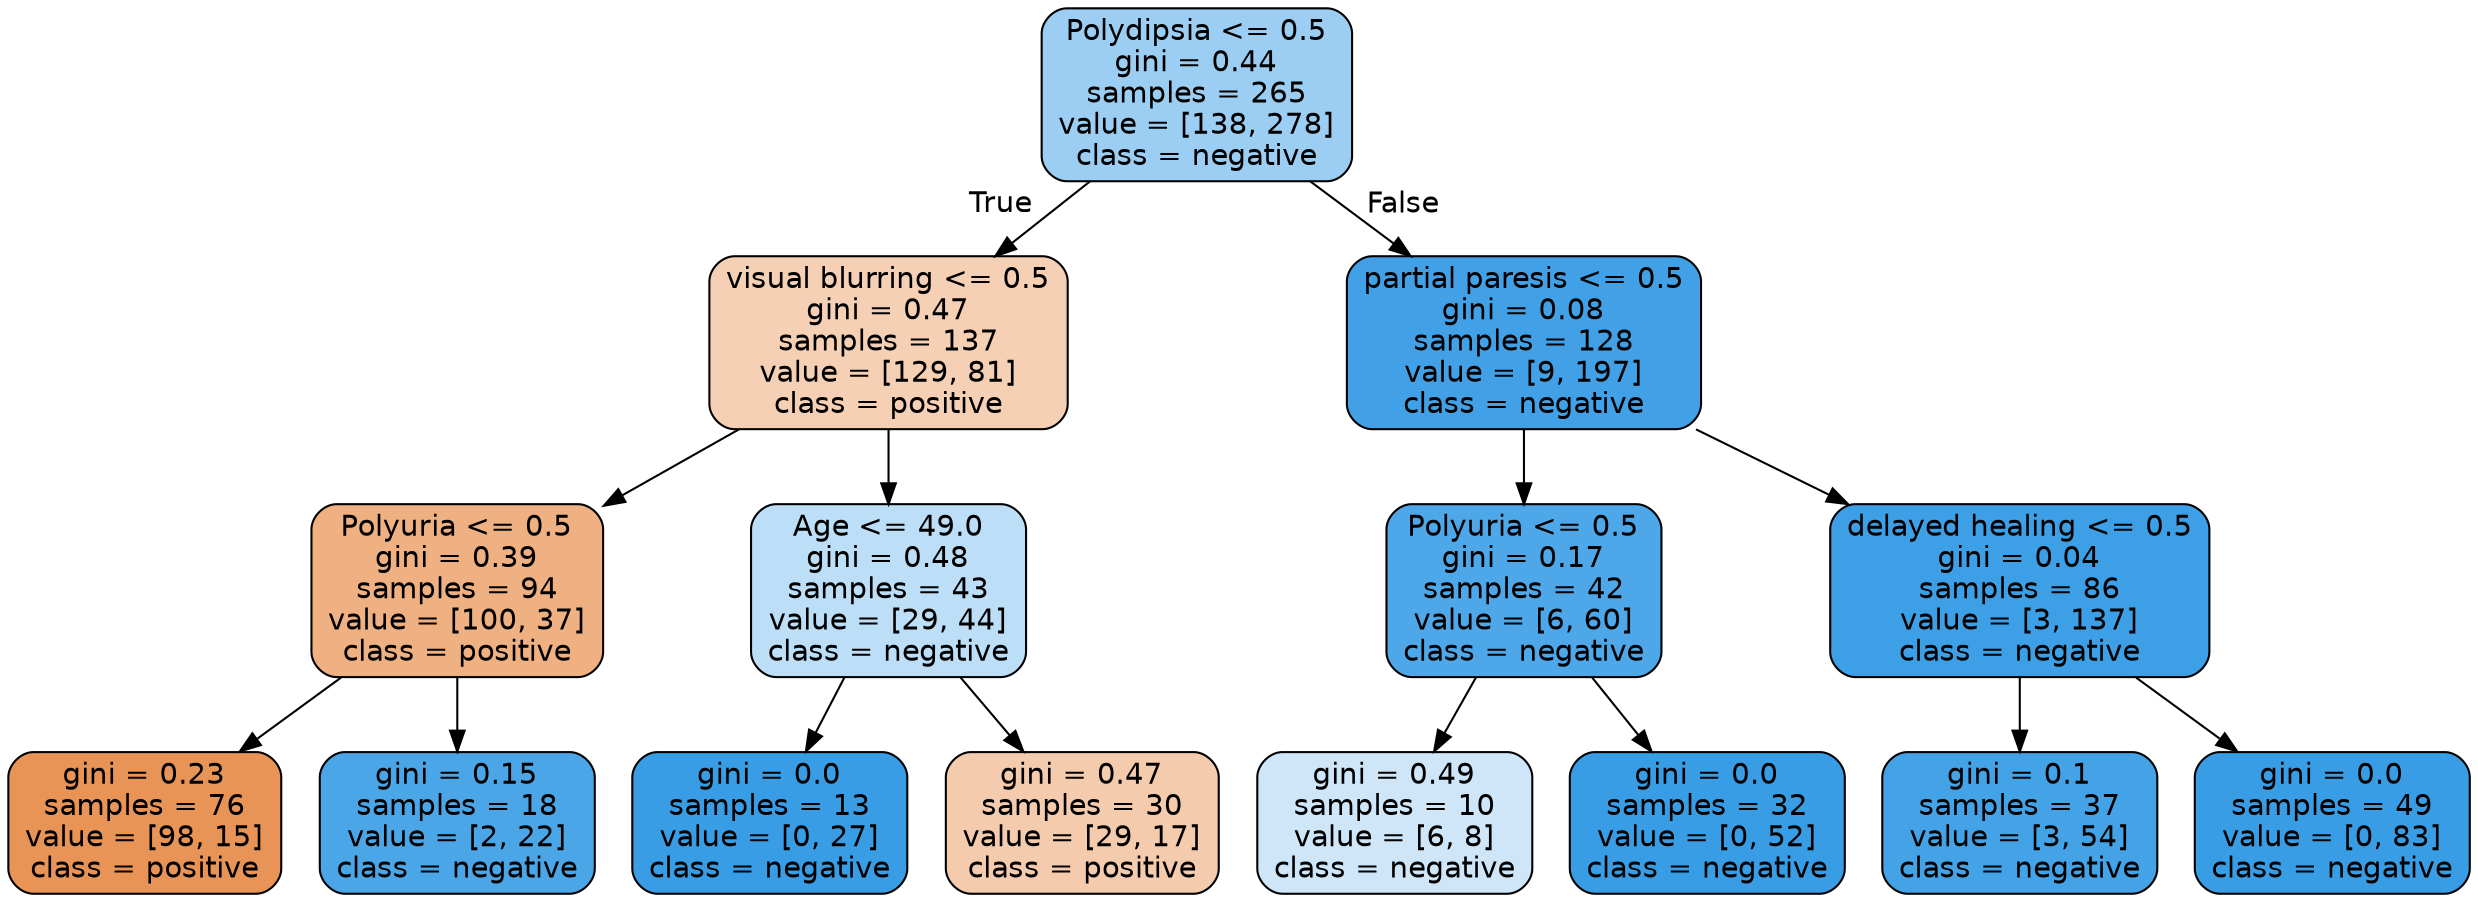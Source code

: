 digraph Tree {
node [shape=box, style="filled, rounded", color="black", fontname="helvetica"] ;
edge [fontname="helvetica"] ;
0 [label="Polydipsia <= 0.5\ngini = 0.44\nsamples = 265\nvalue = [138, 278]\nclass = negative", fillcolor="#9bcef2"] ;
1 [label="visual blurring <= 0.5\ngini = 0.47\nsamples = 137\nvalue = [129, 81]\nclass = positive", fillcolor="#f5d0b5"] ;
0 -> 1 [labeldistance=2.5, labelangle=45, headlabel="True"] ;
2 [label="Polyuria <= 0.5\ngini = 0.39\nsamples = 94\nvalue = [100, 37]\nclass = positive", fillcolor="#efb082"] ;
1 -> 2 ;
3 [label="gini = 0.23\nsamples = 76\nvalue = [98, 15]\nclass = positive", fillcolor="#e99457"] ;
2 -> 3 ;
4 [label="gini = 0.15\nsamples = 18\nvalue = [2, 22]\nclass = negative", fillcolor="#4ba6e7"] ;
2 -> 4 ;
5 [label="Age <= 49.0\ngini = 0.48\nsamples = 43\nvalue = [29, 44]\nclass = negative", fillcolor="#bcdef6"] ;
1 -> 5 ;
6 [label="gini = 0.0\nsamples = 13\nvalue = [0, 27]\nclass = negative", fillcolor="#399de5"] ;
5 -> 6 ;
7 [label="gini = 0.47\nsamples = 30\nvalue = [29, 17]\nclass = positive", fillcolor="#f4cbad"] ;
5 -> 7 ;
8 [label="partial paresis <= 0.5\ngini = 0.08\nsamples = 128\nvalue = [9, 197]\nclass = negative", fillcolor="#42a1e6"] ;
0 -> 8 [labeldistance=2.5, labelangle=-45, headlabel="False"] ;
9 [label="Polyuria <= 0.5\ngini = 0.17\nsamples = 42\nvalue = [6, 60]\nclass = negative", fillcolor="#4da7e8"] ;
8 -> 9 ;
10 [label="gini = 0.49\nsamples = 10\nvalue = [6, 8]\nclass = negative", fillcolor="#cee6f8"] ;
9 -> 10 ;
11 [label="gini = 0.0\nsamples = 32\nvalue = [0, 52]\nclass = negative", fillcolor="#399de5"] ;
9 -> 11 ;
12 [label="delayed healing <= 0.5\ngini = 0.04\nsamples = 86\nvalue = [3, 137]\nclass = negative", fillcolor="#3d9fe6"] ;
8 -> 12 ;
13 [label="gini = 0.1\nsamples = 37\nvalue = [3, 54]\nclass = negative", fillcolor="#44a2e6"] ;
12 -> 13 ;
14 [label="gini = 0.0\nsamples = 49\nvalue = [0, 83]\nclass = negative", fillcolor="#399de5"] ;
12 -> 14 ;
}